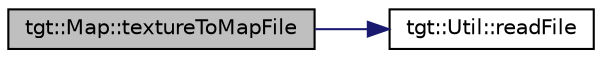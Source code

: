 digraph "tgt::Map::textureToMapFile"
{
 // LATEX_PDF_SIZE
  edge [fontname="Helvetica",fontsize="10",labelfontname="Helvetica",labelfontsize="10"];
  node [fontname="Helvetica",fontsize="10",shape=record];
  rankdir="LR";
  Node1 [label="tgt::Map::textureToMapFile",height=0.2,width=0.4,color="black", fillcolor="grey75", style="filled", fontcolor="black",tooltip=" "];
  Node1 -> Node2 [color="midnightblue",fontsize="10",style="solid",fontname="Helvetica"];
  Node2 [label="tgt::Util::readFile",height=0.2,width=0.4,color="black", fillcolor="white", style="filled",URL="$dd/d64/namespacetgt_1_1_util.html#a7c43176143f5b51f253f04e1ac139c7b",tooltip=" "];
}
